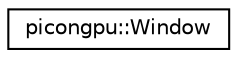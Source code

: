 digraph "Graphical Class Hierarchy"
{
 // LATEX_PDF_SIZE
  edge [fontname="Helvetica",fontsize="10",labelfontname="Helvetica",labelfontsize="10"];
  node [fontname="Helvetica",fontsize="10",shape=record];
  rankdir="LR";
  Node0 [label="picongpu::Window",height=0.2,width=0.4,color="black", fillcolor="white", style="filled",URL="$structpicongpu_1_1_window.html",tooltip="Window describes sizes and offsets."];
}
